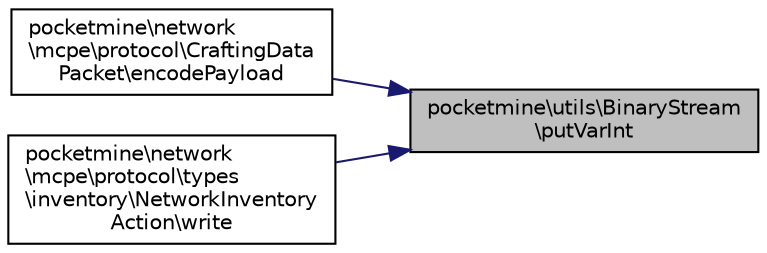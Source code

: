 digraph "pocketmine\utils\BinaryStream\putVarInt"
{
 // INTERACTIVE_SVG=YES
 // LATEX_PDF_SIZE
  edge [fontname="Helvetica",fontsize="10",labelfontname="Helvetica",labelfontsize="10"];
  node [fontname="Helvetica",fontsize="10",shape=record];
  rankdir="RL";
  Node1 [label="pocketmine\\utils\\BinaryStream\l\\putVarInt",height=0.2,width=0.4,color="black", fillcolor="grey75", style="filled", fontcolor="black",tooltip=" "];
  Node1 -> Node2 [dir="back",color="midnightblue",fontsize="10",style="solid",fontname="Helvetica"];
  Node2 [label="pocketmine\\network\l\\mcpe\\protocol\\CraftingData\lPacket\\encodePayload",height=0.2,width=0.4,color="black", fillcolor="white", style="filled",URL="$d1/d7f/classpocketmine_1_1network_1_1mcpe_1_1protocol_1_1_crafting_data_packet.html#a512f08fc779f26eb14677f392a1c3d8d",tooltip=" "];
  Node1 -> Node3 [dir="back",color="midnightblue",fontsize="10",style="solid",fontname="Helvetica"];
  Node3 [label="pocketmine\\network\l\\mcpe\\protocol\\types\l\\inventory\\NetworkInventory\lAction\\write",height=0.2,width=0.4,color="black", fillcolor="white", style="filled",URL="$d5/da8/classpocketmine_1_1network_1_1mcpe_1_1protocol_1_1types_1_1inventory_1_1_network_inventory_action.html#a1e7fe179de367abfa91f3e6fbfc33a33",tooltip=" "];
}
